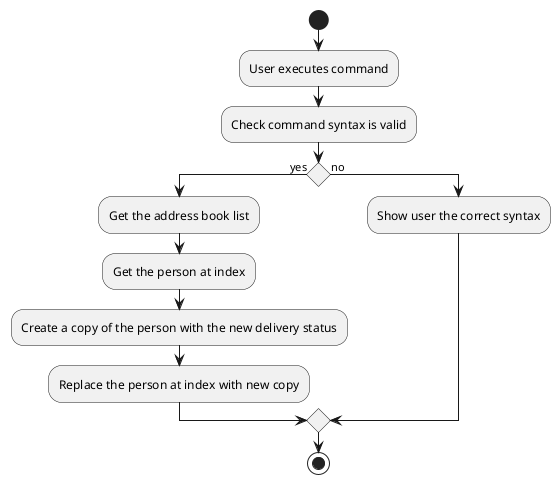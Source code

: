 @startuml
'https://plantuml.com/activity-diagram-beta

start
:User executes command;
:Check command syntax is valid;
if () is (yes) then
    :Get the address book list;
    :Get the person at index;
    :Create a copy of the person with the new delivery status;
    :Replace the person at index with new copy;
else (no)
    :Show user the correct syntax;
endif

stop

@enduml
